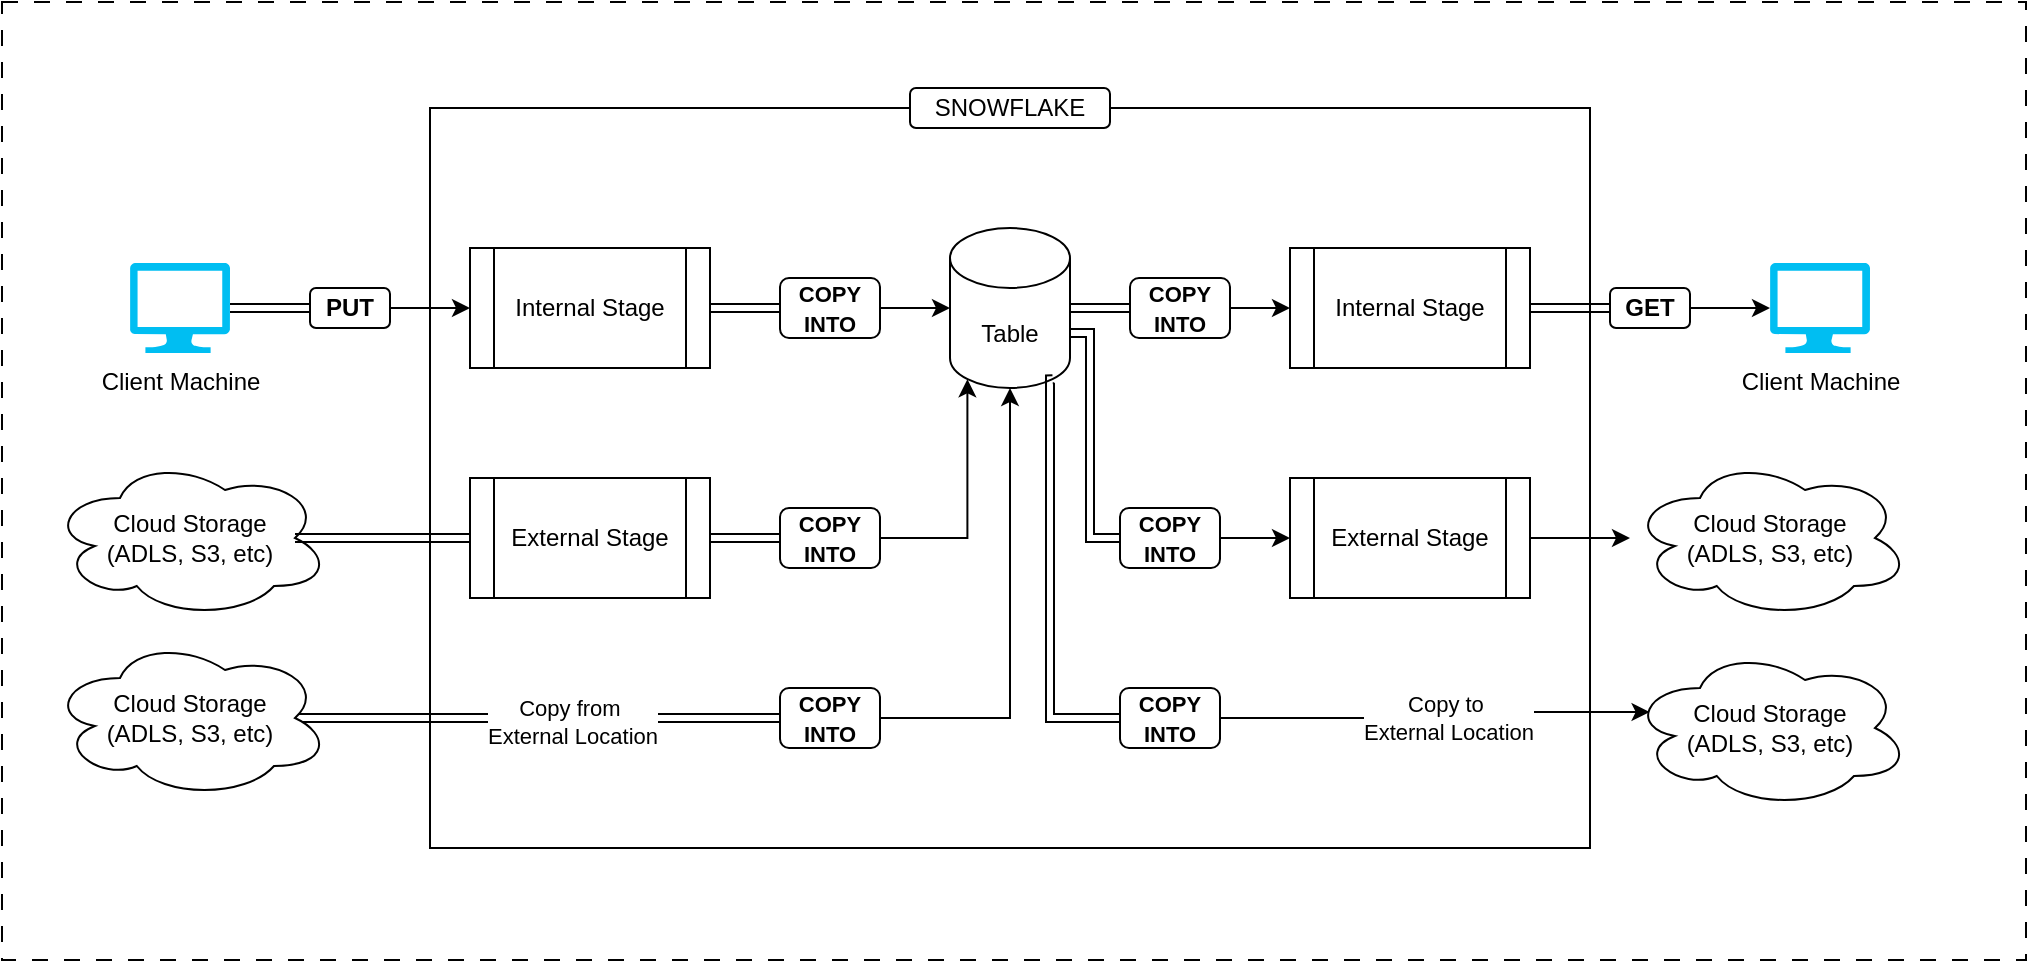 <mxfile version="24.6.4" type="github">
  <diagram name="Page-1" id="io0lHh7FbKfppIq_mu3F">
    <mxGraphModel dx="1514" dy="629" grid="0" gridSize="10" guides="1" tooltips="1" connect="1" arrows="1" fold="1" page="0" pageScale="1" pageWidth="850" pageHeight="1100" math="0" shadow="0">
      <root>
        <mxCell id="0" />
        <mxCell id="1" parent="0" />
        <mxCell id="u2mXcL9s0hkmE5oBHinV-75" value="" style="rounded=0;whiteSpace=wrap;html=1;dashed=1;dashPattern=8 8;strokeWidth=1;" vertex="1" parent="1">
          <mxGeometry x="-14" y="147" width="1012" height="479" as="geometry" />
        </mxCell>
        <mxCell id="u2mXcL9s0hkmE5oBHinV-46" value="" style="group" vertex="1" connectable="0" parent="1">
          <mxGeometry x="200" y="180" width="740" height="370" as="geometry" />
        </mxCell>
        <mxCell id="u2mXcL9s0hkmE5oBHinV-32" value="" style="rounded=0;whiteSpace=wrap;html=1;" vertex="1" parent="u2mXcL9s0hkmE5oBHinV-46">
          <mxGeometry y="20" width="580" height="370" as="geometry" />
        </mxCell>
        <mxCell id="u2mXcL9s0hkmE5oBHinV-23" value="SNOWFLAKE" style="rounded=1;whiteSpace=wrap;html=1;" vertex="1" parent="u2mXcL9s0hkmE5oBHinV-46">
          <mxGeometry x="240" y="10" width="100" height="20" as="geometry" />
        </mxCell>
        <mxCell id="u2mXcL9s0hkmE5oBHinV-57" value="&lt;b&gt;&lt;font style=&quot;font-size: 11px;&quot;&gt;COPY INTO&lt;/font&gt;&lt;/b&gt;" style="rounded=1;whiteSpace=wrap;html=1;" vertex="1" parent="u2mXcL9s0hkmE5oBHinV-46">
          <mxGeometry x="175" y="220" width="50" height="30" as="geometry" />
        </mxCell>
        <mxCell id="u2mXcL9s0hkmE5oBHinV-58" value="&lt;b&gt;&lt;font style=&quot;font-size: 11px;&quot;&gt;COPY INTO&lt;/font&gt;&lt;/b&gt;" style="rounded=1;whiteSpace=wrap;html=1;" vertex="1" parent="u2mXcL9s0hkmE5oBHinV-46">
          <mxGeometry x="345" y="220" width="50" height="30" as="geometry" />
        </mxCell>
        <mxCell id="u2mXcL9s0hkmE5oBHinV-59" value="" style="edgeStyle=orthogonalEdgeStyle;rounded=0;orthogonalLoop=1;jettySize=auto;html=1;shape=link;exitX=0.875;exitY=0.5;exitDx=0;exitDy=0;exitPerimeter=0;" edge="1" parent="u2mXcL9s0hkmE5oBHinV-46" source="u2mXcL9s0hkmE5oBHinV-63" target="u2mXcL9s0hkmE5oBHinV-57">
          <mxGeometry relative="1" as="geometry">
            <mxPoint x="-50" y="235" as="sourcePoint" />
            <mxPoint x="234" y="235" as="targetPoint" />
          </mxGeometry>
        </mxCell>
        <mxCell id="u2mXcL9s0hkmE5oBHinV-60" value="&lt;div&gt;Cloud Storage&lt;/div&gt;&lt;div&gt;(ADLS, S3, etc)&lt;/div&gt;" style="ellipse;shape=cloud;whiteSpace=wrap;html=1;" vertex="1" parent="u2mXcL9s0hkmE5oBHinV-46">
          <mxGeometry x="-190" y="195" width="140" height="80" as="geometry" />
        </mxCell>
        <mxCell id="u2mXcL9s0hkmE5oBHinV-61" value="&lt;div&gt;Cloud Storage&lt;br&gt;&lt;/div&gt;&lt;div&gt;(ADLS, S3, etc)&lt;/div&gt;" style="ellipse;shape=cloud;whiteSpace=wrap;html=1;" vertex="1" parent="u2mXcL9s0hkmE5oBHinV-46">
          <mxGeometry x="600" y="195" width="140" height="80" as="geometry" />
        </mxCell>
        <mxCell id="u2mXcL9s0hkmE5oBHinV-62" style="edgeStyle=orthogonalEdgeStyle;rounded=0;orthogonalLoop=1;jettySize=auto;html=1;entryX=0;entryY=0.5;entryDx=0;entryDy=0;" edge="1" parent="u2mXcL9s0hkmE5oBHinV-46" source="u2mXcL9s0hkmE5oBHinV-58" target="u2mXcL9s0hkmE5oBHinV-68">
          <mxGeometry relative="1" as="geometry" />
        </mxCell>
        <mxCell id="u2mXcL9s0hkmE5oBHinV-49" value="&lt;b&gt;&lt;font style=&quot;font-size: 11px;&quot;&gt;COPY INTO&lt;/font&gt;&lt;/b&gt;" style="rounded=1;whiteSpace=wrap;html=1;" vertex="1" parent="u2mXcL9s0hkmE5oBHinV-46">
          <mxGeometry x="175" y="310" width="50" height="30" as="geometry" />
        </mxCell>
        <mxCell id="u2mXcL9s0hkmE5oBHinV-51" value="&lt;b&gt;&lt;font style=&quot;font-size: 11px;&quot;&gt;COPY INTO&lt;/font&gt;&lt;/b&gt;" style="rounded=1;whiteSpace=wrap;html=1;" vertex="1" parent="u2mXcL9s0hkmE5oBHinV-46">
          <mxGeometry x="345" y="310" width="50" height="30" as="geometry" />
        </mxCell>
        <mxCell id="u2mXcL9s0hkmE5oBHinV-48" value="" style="edgeStyle=orthogonalEdgeStyle;rounded=0;orthogonalLoop=1;jettySize=auto;html=1;shape=link;exitX=0.875;exitY=0.5;exitDx=0;exitDy=0;exitPerimeter=0;" edge="1" parent="u2mXcL9s0hkmE5oBHinV-46" target="u2mXcL9s0hkmE5oBHinV-49" source="u2mXcL9s0hkmE5oBHinV-50">
          <mxGeometry relative="1" as="geometry">
            <mxPoint x="-50" y="325" as="sourcePoint" />
            <mxPoint x="234" y="325" as="targetPoint" />
          </mxGeometry>
        </mxCell>
        <mxCell id="u2mXcL9s0hkmE5oBHinV-70" value="Copy from&amp;nbsp;&lt;div&gt;External Location&lt;/div&gt;" style="edgeLabel;html=1;align=center;verticalAlign=middle;resizable=0;points=[];" vertex="1" connectable="0" parent="u2mXcL9s0hkmE5oBHinV-48">
          <mxGeometry x="0.144" y="-2" relative="1" as="geometry">
            <mxPoint as="offset" />
          </mxGeometry>
        </mxCell>
        <mxCell id="u2mXcL9s0hkmE5oBHinV-50" value="&lt;div&gt;Cloud Storage&lt;/div&gt;&lt;div&gt;(ADLS, S3, etc)&lt;/div&gt;" style="ellipse;shape=cloud;whiteSpace=wrap;html=1;" vertex="1" parent="u2mXcL9s0hkmE5oBHinV-46">
          <mxGeometry x="-190" y="285" width="140" height="80" as="geometry" />
        </mxCell>
        <mxCell id="u2mXcL9s0hkmE5oBHinV-56" style="edgeStyle=orthogonalEdgeStyle;rounded=0;orthogonalLoop=1;jettySize=auto;html=1;entryX=0.07;entryY=0.4;entryDx=0;entryDy=0;entryPerimeter=0;" edge="1" parent="u2mXcL9s0hkmE5oBHinV-46" source="u2mXcL9s0hkmE5oBHinV-51" target="u2mXcL9s0hkmE5oBHinV-53">
          <mxGeometry relative="1" as="geometry" />
        </mxCell>
        <mxCell id="u2mXcL9s0hkmE5oBHinV-71" value="Copy to&amp;nbsp;&lt;div&gt;External Location&lt;/div&gt;" style="edgeLabel;html=1;align=center;verticalAlign=middle;resizable=0;points=[];" vertex="1" connectable="0" parent="u2mXcL9s0hkmE5oBHinV-56">
          <mxGeometry x="0.076" y="-3" relative="1" as="geometry">
            <mxPoint as="offset" />
          </mxGeometry>
        </mxCell>
        <mxCell id="u2mXcL9s0hkmE5oBHinV-53" value="&lt;div&gt;Cloud Storage&lt;br&gt;&lt;/div&gt;&lt;div&gt;(ADLS, S3, etc)&lt;/div&gt;" style="ellipse;shape=cloud;whiteSpace=wrap;html=1;" vertex="1" parent="u2mXcL9s0hkmE5oBHinV-46">
          <mxGeometry x="600" y="290" width="140" height="80" as="geometry" />
        </mxCell>
        <mxCell id="u2mXcL9s0hkmE5oBHinV-63" value="External Stage" style="shape=process;whiteSpace=wrap;html=1;backgroundOutline=1;" vertex="1" parent="u2mXcL9s0hkmE5oBHinV-46">
          <mxGeometry x="20" y="205" width="120" height="60" as="geometry" />
        </mxCell>
        <mxCell id="u2mXcL9s0hkmE5oBHinV-64" value="" style="edgeStyle=orthogonalEdgeStyle;rounded=0;orthogonalLoop=1;jettySize=auto;html=1;shape=link;exitX=0.875;exitY=0.5;exitDx=0;exitDy=0;exitPerimeter=0;" edge="1" parent="u2mXcL9s0hkmE5oBHinV-46" source="u2mXcL9s0hkmE5oBHinV-60" target="u2mXcL9s0hkmE5oBHinV-63">
          <mxGeometry relative="1" as="geometry">
            <mxPoint x="133" y="415" as="sourcePoint" />
            <mxPoint x="365" y="415" as="targetPoint" />
          </mxGeometry>
        </mxCell>
        <mxCell id="u2mXcL9s0hkmE5oBHinV-69" value="" style="edgeStyle=orthogonalEdgeStyle;rounded=0;orthogonalLoop=1;jettySize=auto;html=1;" edge="1" parent="u2mXcL9s0hkmE5oBHinV-46" source="u2mXcL9s0hkmE5oBHinV-68" target="u2mXcL9s0hkmE5oBHinV-61">
          <mxGeometry relative="1" as="geometry" />
        </mxCell>
        <mxCell id="u2mXcL9s0hkmE5oBHinV-68" value="External Stage" style="shape=process;whiteSpace=wrap;html=1;backgroundOutline=1;" vertex="1" parent="u2mXcL9s0hkmE5oBHinV-46">
          <mxGeometry x="430" y="205" width="120" height="60" as="geometry" />
        </mxCell>
        <mxCell id="u2mXcL9s0hkmE5oBHinV-38" value="" style="edgeStyle=orthogonalEdgeStyle;rounded=0;orthogonalLoop=1;jettySize=auto;html=1;shape=link;" edge="1" parent="1" source="u2mXcL9s0hkmE5oBHinV-20" target="u2mXcL9s0hkmE5oBHinV-37">
          <mxGeometry relative="1" as="geometry" />
        </mxCell>
        <mxCell id="u2mXcL9s0hkmE5oBHinV-20" value="Table" style="shape=cylinder3;whiteSpace=wrap;html=1;boundedLbl=1;backgroundOutline=1;size=15;" vertex="1" parent="1">
          <mxGeometry x="460" y="260" width="60" height="80" as="geometry" />
        </mxCell>
        <mxCell id="u2mXcL9s0hkmE5oBHinV-25" style="edgeStyle=orthogonalEdgeStyle;rounded=0;orthogonalLoop=1;jettySize=auto;html=1;" edge="1" parent="1" source="u2mXcL9s0hkmE5oBHinV-34" target="u2mXcL9s0hkmE5oBHinV-20">
          <mxGeometry relative="1" as="geometry" />
        </mxCell>
        <mxCell id="u2mXcL9s0hkmE5oBHinV-24" value="Client Machine" style="verticalLabelPosition=bottom;html=1;verticalAlign=top;align=center;strokeColor=none;fillColor=#00BEF2;shape=mxgraph.azure.computer;pointerEvents=1;" vertex="1" parent="1">
          <mxGeometry x="50" y="277.5" width="50" height="45" as="geometry" />
        </mxCell>
        <mxCell id="u2mXcL9s0hkmE5oBHinV-28" value="" style="edgeStyle=orthogonalEdgeStyle;rounded=0;orthogonalLoop=1;jettySize=auto;html=1;" edge="1" parent="1" source="u2mXcL9s0hkmE5oBHinV-30" target="u2mXcL9s0hkmE5oBHinV-27">
          <mxGeometry relative="1" as="geometry">
            <mxPoint x="100" y="300" as="sourcePoint" />
            <mxPoint x="395" y="300" as="targetPoint" />
          </mxGeometry>
        </mxCell>
        <mxCell id="u2mXcL9s0hkmE5oBHinV-27" value="Internal Stage" style="shape=process;whiteSpace=wrap;html=1;backgroundOutline=1;" vertex="1" parent="1">
          <mxGeometry x="220" y="270" width="120" height="60" as="geometry" />
        </mxCell>
        <mxCell id="u2mXcL9s0hkmE5oBHinV-31" value="" style="edgeStyle=orthogonalEdgeStyle;rounded=0;orthogonalLoop=1;jettySize=auto;html=1;shape=link;" edge="1" parent="1" source="u2mXcL9s0hkmE5oBHinV-24" target="u2mXcL9s0hkmE5oBHinV-30">
          <mxGeometry relative="1" as="geometry">
            <mxPoint x="100" y="300" as="sourcePoint" />
            <mxPoint x="220" y="300" as="targetPoint" />
          </mxGeometry>
        </mxCell>
        <mxCell id="u2mXcL9s0hkmE5oBHinV-30" value="&lt;b&gt;PUT&lt;/b&gt;" style="rounded=1;whiteSpace=wrap;html=1;" vertex="1" parent="1">
          <mxGeometry x="140" y="290" width="40" height="20" as="geometry" />
        </mxCell>
        <mxCell id="u2mXcL9s0hkmE5oBHinV-35" value="" style="edgeStyle=orthogonalEdgeStyle;rounded=0;orthogonalLoop=1;jettySize=auto;html=1;shape=link;" edge="1" parent="1" source="u2mXcL9s0hkmE5oBHinV-27" target="u2mXcL9s0hkmE5oBHinV-34">
          <mxGeometry relative="1" as="geometry">
            <mxPoint x="340" y="300" as="sourcePoint" />
            <mxPoint x="444" y="300" as="targetPoint" />
          </mxGeometry>
        </mxCell>
        <mxCell id="u2mXcL9s0hkmE5oBHinV-34" value="&lt;b&gt;&lt;font style=&quot;font-size: 11px;&quot;&gt;COPY INTO&lt;/font&gt;&lt;/b&gt;" style="rounded=1;whiteSpace=wrap;html=1;" vertex="1" parent="1">
          <mxGeometry x="375" y="285" width="50" height="30" as="geometry" />
        </mxCell>
        <mxCell id="u2mXcL9s0hkmE5oBHinV-43" value="" style="edgeStyle=orthogonalEdgeStyle;rounded=0;orthogonalLoop=1;jettySize=auto;html=1;shape=link;" edge="1" parent="1" source="u2mXcL9s0hkmE5oBHinV-36" target="u2mXcL9s0hkmE5oBHinV-42">
          <mxGeometry relative="1" as="geometry" />
        </mxCell>
        <mxCell id="u2mXcL9s0hkmE5oBHinV-36" value="Internal Stage" style="shape=process;whiteSpace=wrap;html=1;backgroundOutline=1;" vertex="1" parent="1">
          <mxGeometry x="630" y="270" width="120" height="60" as="geometry" />
        </mxCell>
        <mxCell id="u2mXcL9s0hkmE5oBHinV-39" value="" style="edgeStyle=orthogonalEdgeStyle;rounded=0;orthogonalLoop=1;jettySize=auto;html=1;" edge="1" parent="1" source="u2mXcL9s0hkmE5oBHinV-37" target="u2mXcL9s0hkmE5oBHinV-36">
          <mxGeometry relative="1" as="geometry" />
        </mxCell>
        <mxCell id="u2mXcL9s0hkmE5oBHinV-37" value="&lt;b&gt;&lt;font style=&quot;font-size: 11px;&quot;&gt;COPY INTO&lt;/font&gt;&lt;/b&gt;" style="rounded=1;whiteSpace=wrap;html=1;" vertex="1" parent="1">
          <mxGeometry x="550" y="285" width="50" height="30" as="geometry" />
        </mxCell>
        <mxCell id="u2mXcL9s0hkmE5oBHinV-40" value="Client Machine" style="verticalLabelPosition=bottom;html=1;verticalAlign=top;align=center;strokeColor=none;fillColor=#00BEF2;shape=mxgraph.azure.computer;pointerEvents=1;" vertex="1" parent="1">
          <mxGeometry x="870" y="277.5" width="50" height="45" as="geometry" />
        </mxCell>
        <mxCell id="u2mXcL9s0hkmE5oBHinV-44" value="" style="edgeStyle=orthogonalEdgeStyle;rounded=0;orthogonalLoop=1;jettySize=auto;html=1;" edge="1" parent="1" source="u2mXcL9s0hkmE5oBHinV-42" target="u2mXcL9s0hkmE5oBHinV-40">
          <mxGeometry relative="1" as="geometry" />
        </mxCell>
        <mxCell id="u2mXcL9s0hkmE5oBHinV-42" value="&lt;b&gt;GET&lt;/b&gt;" style="rounded=1;whiteSpace=wrap;html=1;" vertex="1" parent="1">
          <mxGeometry x="790" y="290" width="40" height="20" as="geometry" />
        </mxCell>
        <mxCell id="u2mXcL9s0hkmE5oBHinV-47" style="edgeStyle=orthogonalEdgeStyle;rounded=0;orthogonalLoop=1;jettySize=auto;html=1;" edge="1" parent="1" source="u2mXcL9s0hkmE5oBHinV-49" target="u2mXcL9s0hkmE5oBHinV-20">
          <mxGeometry relative="1" as="geometry">
            <mxPoint x="460" y="425" as="targetPoint" />
          </mxGeometry>
        </mxCell>
        <mxCell id="u2mXcL9s0hkmE5oBHinV-55" style="edgeStyle=orthogonalEdgeStyle;rounded=0;orthogonalLoop=1;jettySize=auto;html=1;entryX=0;entryY=0.5;entryDx=0;entryDy=0;exitX=0.855;exitY=1;exitDx=0;exitDy=-4.35;exitPerimeter=0;shape=link;" edge="1" parent="1" source="u2mXcL9s0hkmE5oBHinV-20" target="u2mXcL9s0hkmE5oBHinV-51">
          <mxGeometry relative="1" as="geometry">
            <mxPoint x="500" y="350" as="targetPoint" />
            <mxPoint x="435" y="435" as="sourcePoint" />
            <Array as="points">
              <mxPoint x="510" y="336" />
              <mxPoint x="510" y="505" />
            </Array>
          </mxGeometry>
        </mxCell>
        <mxCell id="u2mXcL9s0hkmE5oBHinV-65" style="edgeStyle=orthogonalEdgeStyle;rounded=0;orthogonalLoop=1;jettySize=auto;html=1;entryX=0.145;entryY=1;entryDx=0;entryDy=-4.35;entryPerimeter=0;" edge="1" parent="1" source="u2mXcL9s0hkmE5oBHinV-57" target="u2mXcL9s0hkmE5oBHinV-20">
          <mxGeometry relative="1" as="geometry" />
        </mxCell>
        <mxCell id="u2mXcL9s0hkmE5oBHinV-66" style="edgeStyle=orthogonalEdgeStyle;rounded=0;orthogonalLoop=1;jettySize=auto;html=1;exitX=1;exitY=0;exitDx=0;exitDy=52.5;exitPerimeter=0;shape=link;entryX=0;entryY=0.5;entryDx=0;entryDy=0;" edge="1" parent="1" source="u2mXcL9s0hkmE5oBHinV-20" target="u2mXcL9s0hkmE5oBHinV-58">
          <mxGeometry relative="1" as="geometry">
            <mxPoint x="579" y="499.5" as="targetPoint" />
            <mxPoint x="550" y="330.5" as="sourcePoint" />
            <Array as="points">
              <mxPoint x="530" y="312" />
              <mxPoint x="530" y="415" />
            </Array>
          </mxGeometry>
        </mxCell>
      </root>
    </mxGraphModel>
  </diagram>
</mxfile>
